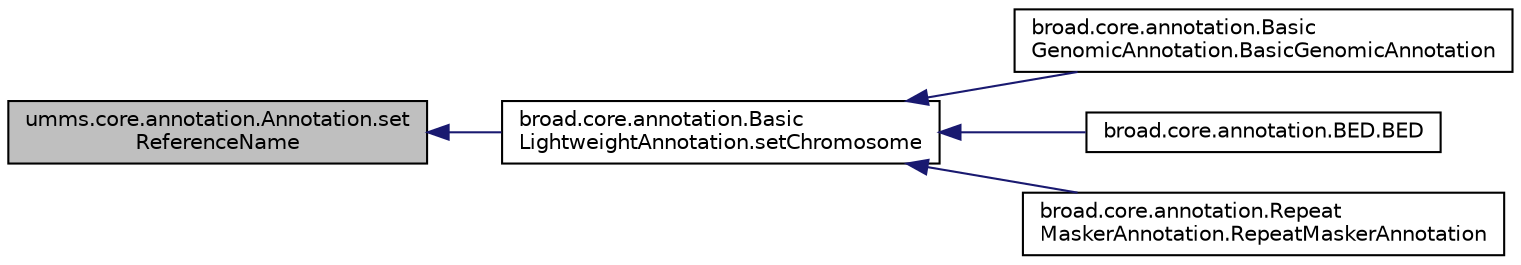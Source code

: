 digraph "umms.core.annotation.Annotation.setReferenceName"
{
  edge [fontname="Helvetica",fontsize="10",labelfontname="Helvetica",labelfontsize="10"];
  node [fontname="Helvetica",fontsize="10",shape=record];
  rankdir="LR";
  Node1 [label="umms.core.annotation.Annotation.set\lReferenceName",height=0.2,width=0.4,color="black", fillcolor="grey75", style="filled" fontcolor="black"];
  Node1 -> Node2 [dir="back",color="midnightblue",fontsize="10",style="solid",fontname="Helvetica"];
  Node2 [label="broad.core.annotation.Basic\lLightweightAnnotation.setChromosome",height=0.2,width=0.4,color="black", fillcolor="white", style="filled",URL="$classbroad_1_1core_1_1annotation_1_1_basic_lightweight_annotation.html#aeb96f44edbf4809956fe995a5cb3fc36"];
  Node2 -> Node3 [dir="back",color="midnightblue",fontsize="10",style="solid",fontname="Helvetica"];
  Node3 [label="broad.core.annotation.Basic\lGenomicAnnotation.BasicGenomicAnnotation",height=0.2,width=0.4,color="black", fillcolor="white", style="filled",URL="$classbroad_1_1core_1_1annotation_1_1_basic_genomic_annotation.html#aa1bb7dc02c29f06ed7ab80738d7f643e"];
  Node2 -> Node4 [dir="back",color="midnightblue",fontsize="10",style="solid",fontname="Helvetica"];
  Node4 [label="broad.core.annotation.BED.BED",height=0.2,width=0.4,color="black", fillcolor="white", style="filled",URL="$classbroad_1_1core_1_1annotation_1_1_b_e_d.html#a48c9b666d9b1d2bab7b4f1a20c49d795"];
  Node2 -> Node5 [dir="back",color="midnightblue",fontsize="10",style="solid",fontname="Helvetica"];
  Node5 [label="broad.core.annotation.Repeat\lMaskerAnnotation.RepeatMaskerAnnotation",height=0.2,width=0.4,color="black", fillcolor="white", style="filled",URL="$classbroad_1_1core_1_1annotation_1_1_repeat_masker_annotation.html#aacaf139257b4dd1b4485e76141027df5"];
}

